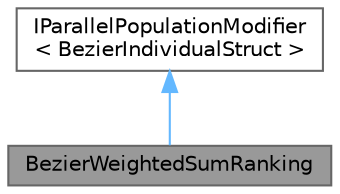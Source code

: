 digraph "BezierWeightedSumRanking"
{
 // LATEX_PDF_SIZE
  bgcolor="transparent";
  edge [fontname=Helvetica,fontsize=10,labelfontname=Helvetica,labelfontsize=10];
  node [fontname=Helvetica,fontsize=10,shape=box,height=0.2,width=0.4];
  Node1 [id="Node000001",label="BezierWeightedSumRanking",height=0.2,width=0.4,color="gray40", fillcolor="grey60", style="filled", fontcolor="black",tooltip="Weighted sum for Bezier individual fitnesses."];
  Node2 -> Node1 [id="edge1_Node000001_Node000002",dir="back",color="steelblue1",style="solid",tooltip=" "];
  Node2 [id="Node000002",label="IParallelPopulationModifier\l\< BezierIndividualStruct \>",height=0.2,width=0.4,color="gray40", fillcolor="white", style="filled",URL="$interface_i_parallel_population_modifier.html",tooltip=" "];
}
